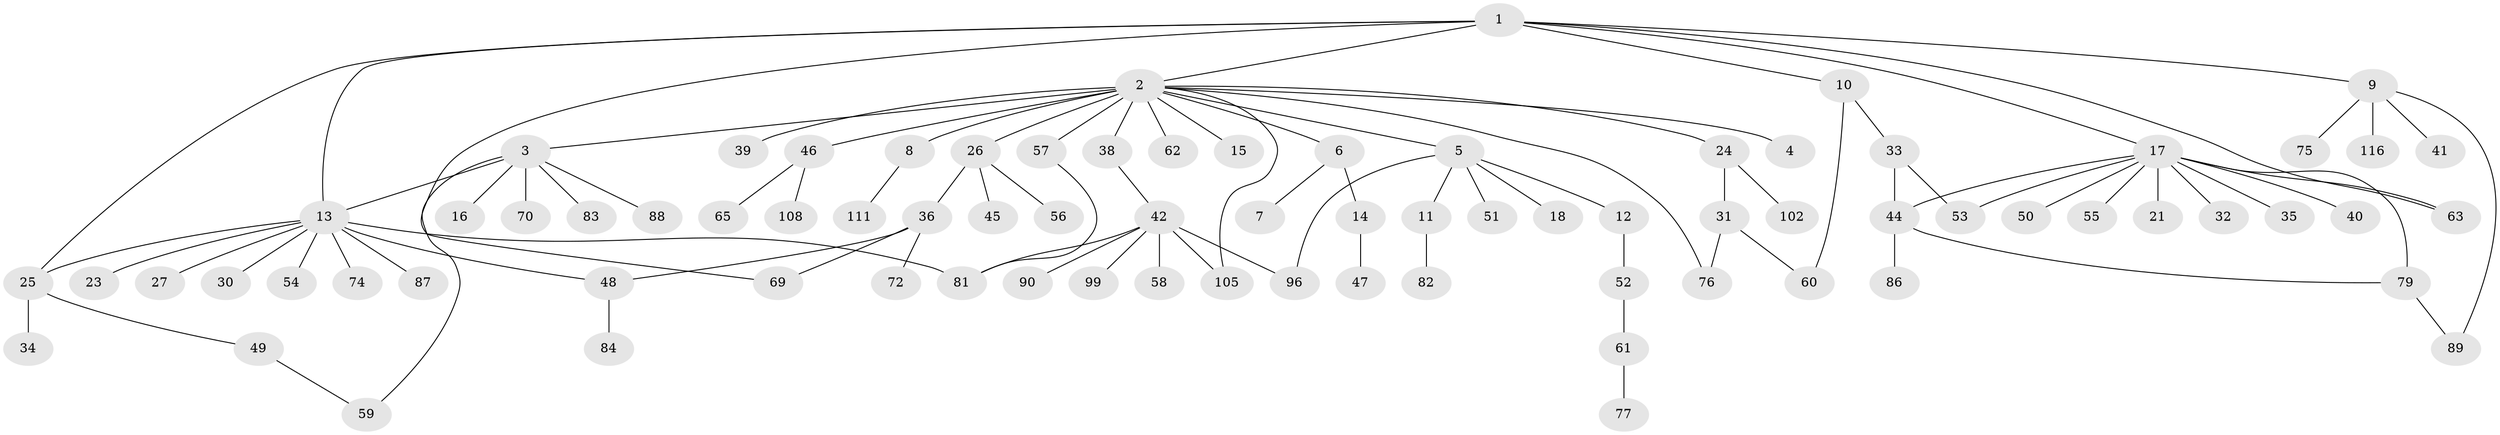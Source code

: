 // original degree distribution, {8: 0.008620689655172414, 18: 0.008620689655172414, 7: 0.008620689655172414, 1: 0.5517241379310345, 6: 0.008620689655172414, 3: 0.10344827586206896, 5: 0.034482758620689655, 2: 0.21551724137931033, 12: 0.008620689655172414, 15: 0.008620689655172414, 9: 0.017241379310344827, 4: 0.02586206896551724}
// Generated by graph-tools (version 1.1) at 2025/18/03/04/25 18:18:26]
// undirected, 81 vertices, 96 edges
graph export_dot {
graph [start="1"]
  node [color=gray90,style=filled];
  1;
  2;
  3;
  4;
  5;
  6;
  7;
  8 [super="+22"];
  9;
  10;
  11;
  12;
  13 [super="+20+19"];
  14;
  15;
  16;
  17 [super="+28+66+73+91"];
  18;
  21;
  23;
  24;
  25 [super="+78+29"];
  26 [super="+64+37+114+95+112+106"];
  27;
  30;
  31;
  32;
  33 [super="+68+93+113"];
  34;
  35;
  36 [super="+71"];
  38;
  39;
  40;
  41;
  42 [super="+43+67"];
  44;
  45;
  46;
  47;
  48;
  49;
  50;
  51;
  52;
  53;
  54 [super="+94"];
  55;
  56;
  57;
  58;
  59;
  60;
  61;
  62;
  63;
  65;
  69;
  70;
  72;
  74;
  75;
  76;
  77;
  79 [super="+107+103+100"];
  81 [super="+85"];
  82;
  83;
  84;
  86;
  87;
  88;
  89;
  90;
  96;
  99;
  102;
  105;
  108;
  111;
  116;
  1 -- 2;
  1 -- 9;
  1 -- 10;
  1 -- 13;
  1 -- 17;
  1 -- 25;
  1 -- 63;
  1 -- 69;
  2 -- 3;
  2 -- 4;
  2 -- 5;
  2 -- 6;
  2 -- 8 [weight=2];
  2 -- 15;
  2 -- 24;
  2 -- 26 [weight=2];
  2 -- 38;
  2 -- 39;
  2 -- 46;
  2 -- 57;
  2 -- 62;
  2 -- 76;
  2 -- 105;
  3 -- 13;
  3 -- 16;
  3 -- 59;
  3 -- 70;
  3 -- 83;
  3 -- 88;
  5 -- 11;
  5 -- 12;
  5 -- 18;
  5 -- 51;
  5 -- 96;
  6 -- 7;
  6 -- 14;
  8 -- 111;
  9 -- 41;
  9 -- 75;
  9 -- 89;
  9 -- 116;
  10 -- 33;
  10 -- 60;
  11 -- 82;
  12 -- 52;
  13 -- 23;
  13 -- 30;
  13 -- 48;
  13 -- 54;
  13 -- 74;
  13 -- 87;
  13 -- 81;
  13 -- 25;
  13 -- 27;
  14 -- 47;
  17 -- 21;
  17 -- 32;
  17 -- 35;
  17 -- 40;
  17 -- 44;
  17 -- 50;
  17 -- 53;
  17 -- 55;
  17 -- 63;
  17 -- 79;
  24 -- 31;
  24 -- 102;
  25 -- 34;
  25 -- 49;
  26 -- 36;
  26 -- 56;
  26 -- 45;
  31 -- 60;
  31 -- 76;
  33 -- 44;
  33 -- 53;
  36 -- 48;
  36 -- 69;
  36 -- 72;
  38 -- 42;
  42 -- 58;
  42 -- 90;
  42 -- 96;
  42 -- 99;
  42 -- 105;
  42 -- 81;
  44 -- 79;
  44 -- 86;
  46 -- 65;
  46 -- 108;
  48 -- 84;
  49 -- 59;
  52 -- 61;
  57 -- 81;
  61 -- 77;
  79 -- 89;
}
